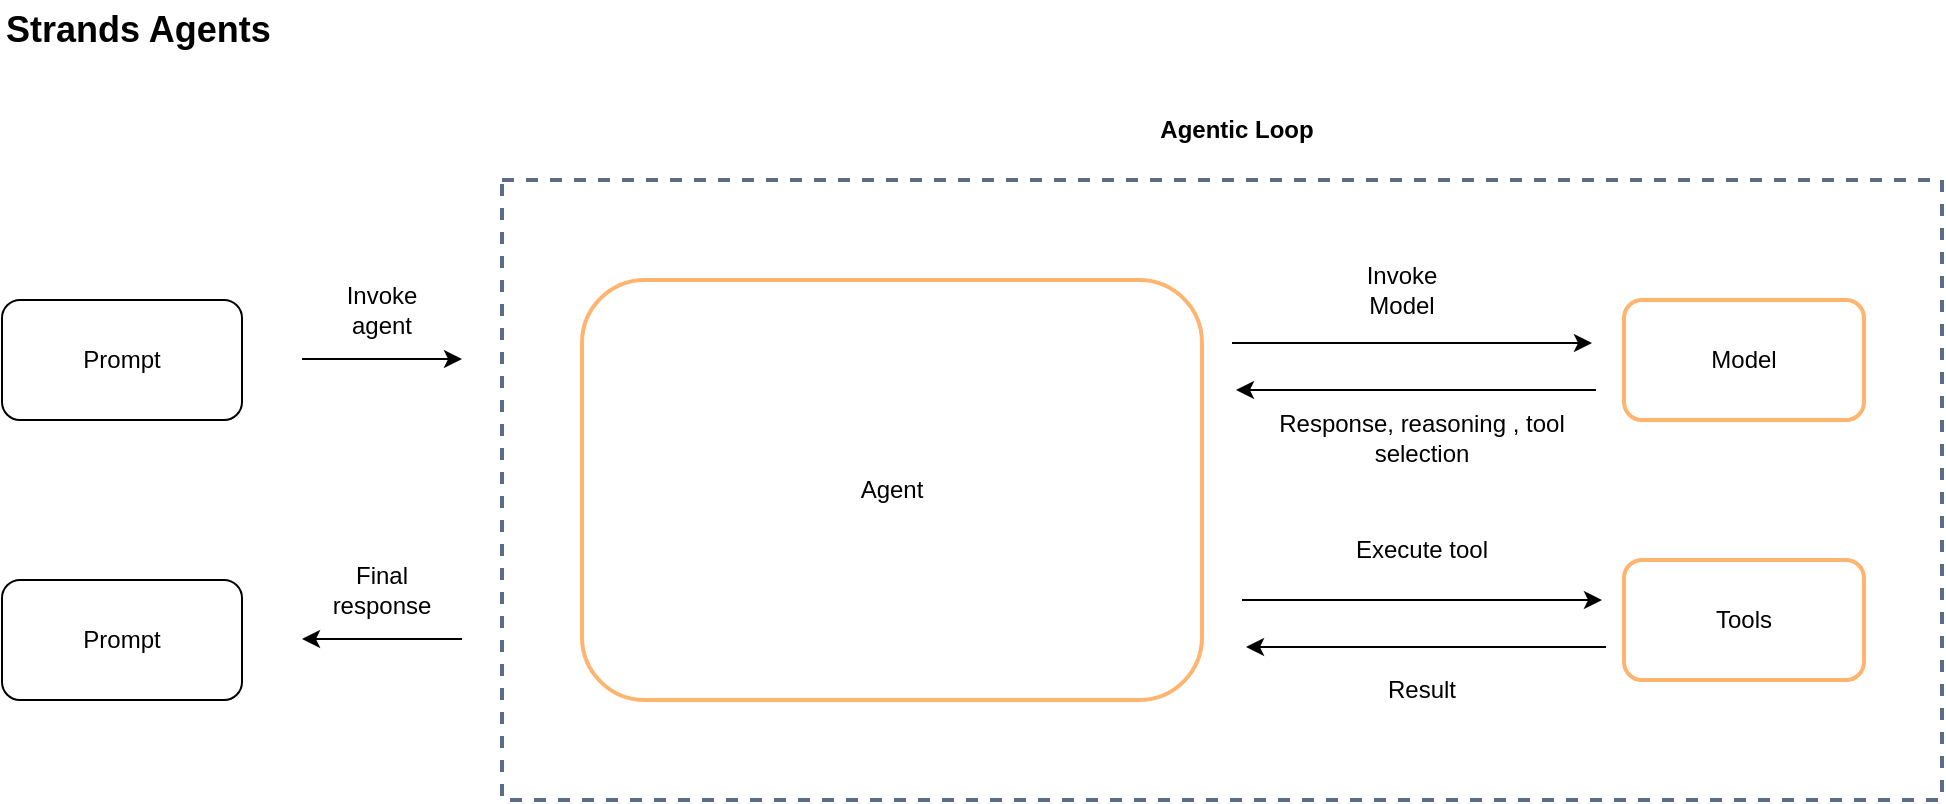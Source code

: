 <mxfile version="28.2.7">
  <diagram name="Page-1" id="hWEfVttNVgDZ4Jj8ym4o">
    <mxGraphModel dx="1639" dy="844" grid="1" gridSize="10" guides="1" tooltips="1" connect="1" arrows="1" fold="1" page="1" pageScale="1" pageWidth="1169" pageHeight="827" math="0" shadow="0">
      <root>
        <mxCell id="0" />
        <mxCell id="1" parent="0" />
        <mxCell id="BkEa1OTcpDc7AHHvYxxG-5" value="" style="fillColor=none;strokeColor=#5A6C86;dashed=1;verticalAlign=top;fontStyle=0;fontColor=#5A6C86;whiteSpace=wrap;html=1;strokeWidth=2;" vertex="1" parent="1">
          <mxGeometry x="320" y="110" width="720" height="310" as="geometry" />
        </mxCell>
        <mxCell id="BkEa1OTcpDc7AHHvYxxG-2" value="Prompt" style="rounded=1;whiteSpace=wrap;html=1;" vertex="1" parent="1">
          <mxGeometry x="70" y="170" width="120" height="60" as="geometry" />
        </mxCell>
        <mxCell id="BkEa1OTcpDc7AHHvYxxG-3" value="Prompt" style="rounded=1;whiteSpace=wrap;html=1;" vertex="1" parent="1">
          <mxGeometry x="70" y="310" width="120" height="60" as="geometry" />
        </mxCell>
        <mxCell id="BkEa1OTcpDc7AHHvYxxG-6" value="Agentic Loop" style="text;html=1;whiteSpace=wrap;strokeColor=none;fillColor=none;align=center;verticalAlign=middle;rounded=0;fontStyle=1" vertex="1" parent="1">
          <mxGeometry x="610" y="70" width="155" height="30" as="geometry" />
        </mxCell>
        <mxCell id="BkEa1OTcpDc7AHHvYxxG-9" value="Agent" style="rounded=1;whiteSpace=wrap;html=1;strokeColor=#FFB570;strokeWidth=2;" vertex="1" parent="1">
          <mxGeometry x="360" y="160" width="310" height="210" as="geometry" />
        </mxCell>
        <mxCell id="BkEa1OTcpDc7AHHvYxxG-10" value="Model" style="rounded=1;whiteSpace=wrap;html=1;strokeColor=#FFB570;strokeWidth=2;" vertex="1" parent="1">
          <mxGeometry x="881" y="170" width="120" height="60" as="geometry" />
        </mxCell>
        <mxCell id="BkEa1OTcpDc7AHHvYxxG-11" value="Tools" style="rounded=1;whiteSpace=wrap;html=1;strokeColor=#FFB570;strokeWidth=2;" vertex="1" parent="1">
          <mxGeometry x="881" y="300" width="120" height="60" as="geometry" />
        </mxCell>
        <mxCell id="BkEa1OTcpDc7AHHvYxxG-13" value="" style="endArrow=classic;html=1;rounded=0;" edge="1" parent="1">
          <mxGeometry width="50" height="50" relative="1" as="geometry">
            <mxPoint x="685" y="191.5" as="sourcePoint" />
            <mxPoint x="865" y="191.5" as="targetPoint" />
          </mxGeometry>
        </mxCell>
        <mxCell id="BkEa1OTcpDc7AHHvYxxG-14" value="" style="endArrow=none;html=1;rounded=0;endFill=0;startArrow=classic;startFill=1;" edge="1" parent="1">
          <mxGeometry width="50" height="50" relative="1" as="geometry">
            <mxPoint x="687" y="215" as="sourcePoint" />
            <mxPoint x="867" y="215" as="targetPoint" />
          </mxGeometry>
        </mxCell>
        <mxCell id="BkEa1OTcpDc7AHHvYxxG-15" value="" style="endArrow=classic;html=1;rounded=0;" edge="1" parent="1">
          <mxGeometry width="50" height="50" relative="1" as="geometry">
            <mxPoint x="690" y="320" as="sourcePoint" />
            <mxPoint x="870" y="320" as="targetPoint" />
          </mxGeometry>
        </mxCell>
        <mxCell id="BkEa1OTcpDc7AHHvYxxG-16" value="" style="endArrow=none;html=1;rounded=0;endFill=0;startArrow=classic;startFill=1;" edge="1" parent="1">
          <mxGeometry width="50" height="50" relative="1" as="geometry">
            <mxPoint x="692" y="343.5" as="sourcePoint" />
            <mxPoint x="872" y="343.5" as="targetPoint" />
          </mxGeometry>
        </mxCell>
        <mxCell id="BkEa1OTcpDc7AHHvYxxG-17" value="Invoke Model" style="text;html=1;whiteSpace=wrap;strokeColor=none;fillColor=none;align=center;verticalAlign=middle;rounded=0;" vertex="1" parent="1">
          <mxGeometry x="740" y="150" width="60" height="30" as="geometry" />
        </mxCell>
        <mxCell id="BkEa1OTcpDc7AHHvYxxG-18" value="Response, reasoning , tool selection" style="text;html=1;whiteSpace=wrap;strokeColor=none;fillColor=none;align=center;verticalAlign=middle;rounded=0;" vertex="1" parent="1">
          <mxGeometry x="705" y="224" width="150" height="30" as="geometry" />
        </mxCell>
        <mxCell id="BkEa1OTcpDc7AHHvYxxG-19" value="Execute tool" style="text;html=1;whiteSpace=wrap;strokeColor=none;fillColor=none;align=center;verticalAlign=middle;rounded=0;" vertex="1" parent="1">
          <mxGeometry x="730" y="280" width="100" height="30" as="geometry" />
        </mxCell>
        <mxCell id="BkEa1OTcpDc7AHHvYxxG-20" value="Result" style="text;html=1;whiteSpace=wrap;strokeColor=none;fillColor=none;align=center;verticalAlign=middle;rounded=0;" vertex="1" parent="1">
          <mxGeometry x="730" y="350" width="100" height="30" as="geometry" />
        </mxCell>
        <mxCell id="BkEa1OTcpDc7AHHvYxxG-21" value="" style="endArrow=classic;html=1;rounded=0;" edge="1" parent="1">
          <mxGeometry width="50" height="50" relative="1" as="geometry">
            <mxPoint x="220" y="199.5" as="sourcePoint" />
            <mxPoint x="300" y="199.5" as="targetPoint" />
          </mxGeometry>
        </mxCell>
        <mxCell id="BkEa1OTcpDc7AHHvYxxG-22" value="" style="endArrow=none;html=1;rounded=0;endFill=0;startArrow=classic;startFill=1;" edge="1" parent="1">
          <mxGeometry width="50" height="50" relative="1" as="geometry">
            <mxPoint x="220" y="339.5" as="sourcePoint" />
            <mxPoint x="300" y="339.5" as="targetPoint" />
          </mxGeometry>
        </mxCell>
        <mxCell id="BkEa1OTcpDc7AHHvYxxG-23" value="Invoke agent" style="text;html=1;whiteSpace=wrap;strokeColor=none;fillColor=none;align=center;verticalAlign=middle;rounded=0;" vertex="1" parent="1">
          <mxGeometry x="230" y="160" width="60" height="30" as="geometry" />
        </mxCell>
        <mxCell id="BkEa1OTcpDc7AHHvYxxG-24" value="Final response" style="text;html=1;whiteSpace=wrap;strokeColor=none;fillColor=none;align=center;verticalAlign=middle;rounded=0;" vertex="1" parent="1">
          <mxGeometry x="230" y="300" width="60" height="30" as="geometry" />
        </mxCell>
        <mxCell id="BkEa1OTcpDc7AHHvYxxG-25" value="Strands Agents" style="text;html=1;whiteSpace=wrap;strokeColor=none;fillColor=none;align=left;verticalAlign=middle;rounded=0;fontStyle=1;fontSize=18;" vertex="1" parent="1">
          <mxGeometry x="70" y="20" width="190" height="30" as="geometry" />
        </mxCell>
      </root>
    </mxGraphModel>
  </diagram>
</mxfile>
